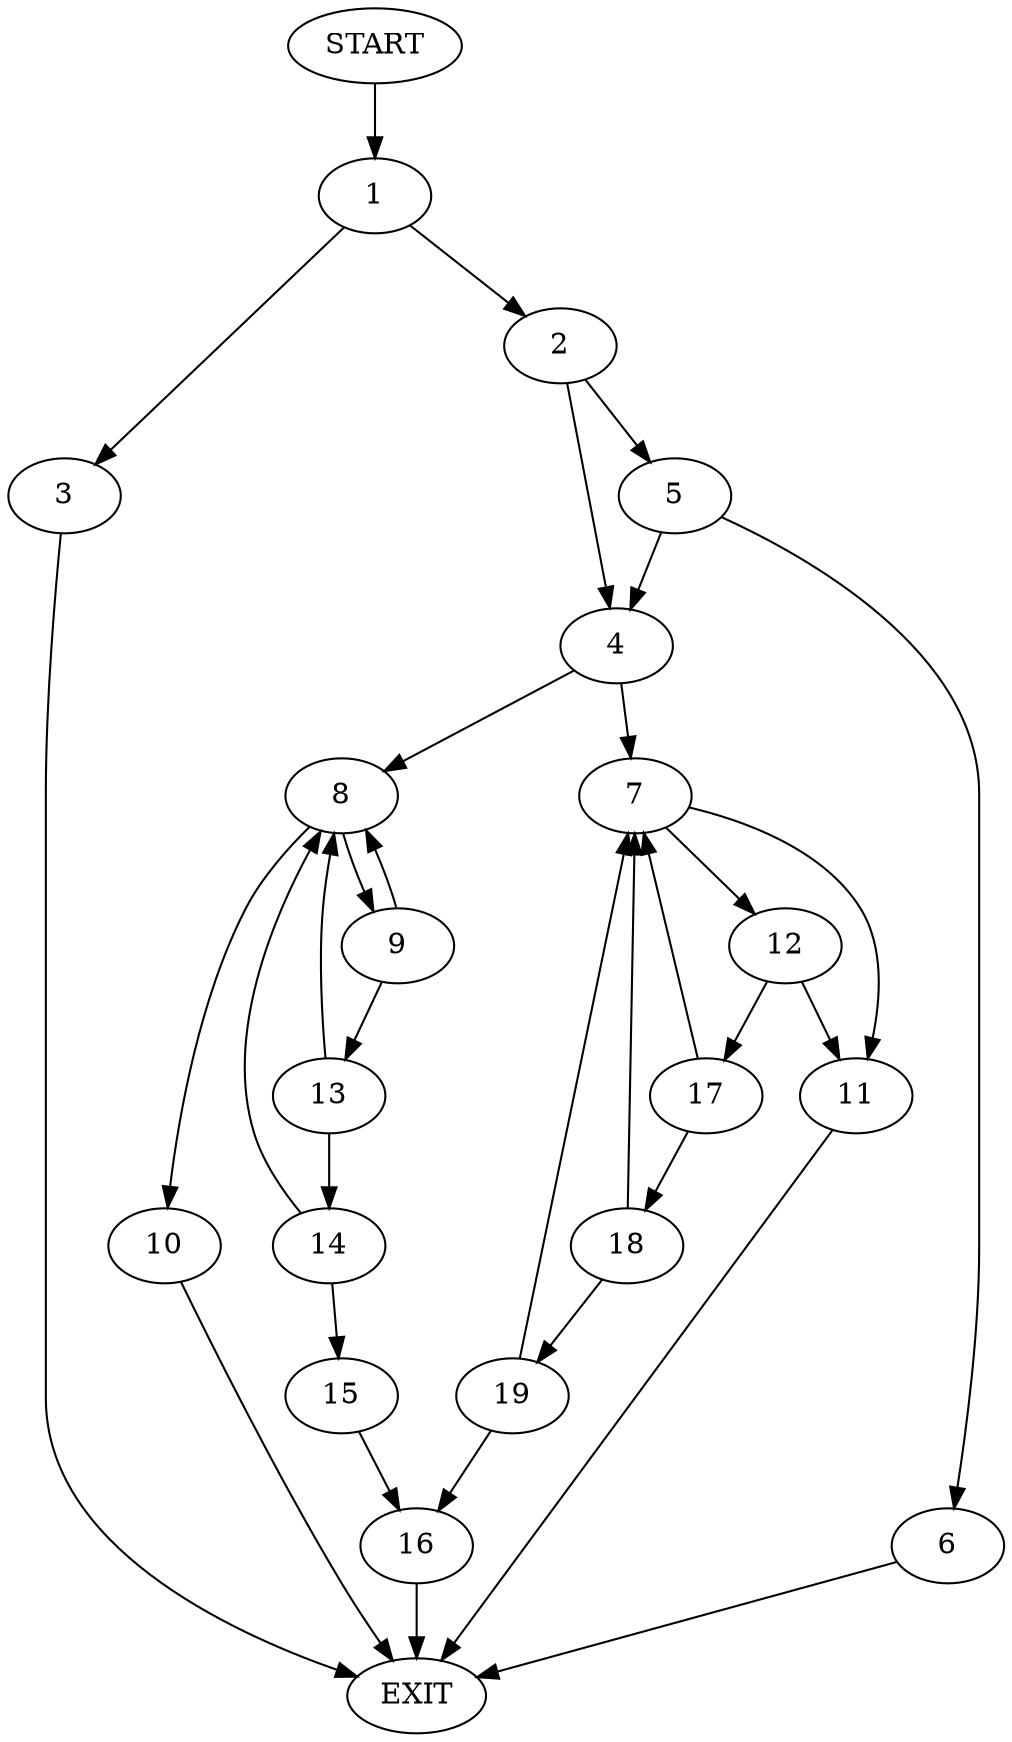 digraph {
0 [label="START"]
20 [label="EXIT"]
0 -> 1
1 -> 2
1 -> 3
3 -> 20
2 -> 4
2 -> 5
5 -> 4
5 -> 6
4 -> 7
4 -> 8
6 -> 20
8 -> 9
8 -> 10
7 -> 11
7 -> 12
10 -> 20
9 -> 13
9 -> 8
13 -> 14
13 -> 8
14 -> 15
14 -> 8
15 -> 16
16 -> 20
12 -> 11
12 -> 17
11 -> 20
17 -> 18
17 -> 7
18 -> 19
18 -> 7
19 -> 7
19 -> 16
}
